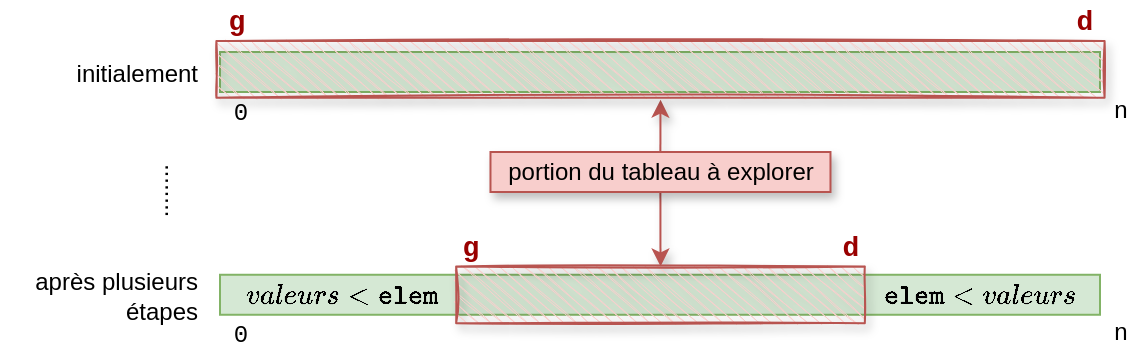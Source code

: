 <mxfile scale="4" border="0">
    <diagram id="zcjRhHv8CTLXdRoGBuVu" name="Page-1">
        <mxGraphModel dx="1186" dy="612" grid="1" gridSize="10" guides="1" tooltips="1" connect="1" arrows="1" fold="1" page="1" pageScale="1" pageWidth="583" pageHeight="827" math="1" shadow="0">
            <root>
                <mxCell id="0"/>
                <mxCell id="1" parent="0"/>
                <mxCell id="2" value="" style="whiteSpace=wrap;html=1;fillColor=#d5e8d4;strokeColor=#82b366;sketch=0;" parent="1" vertex="1">
                    <mxGeometry x="80" y="80" width="440" height="20" as="geometry"/>
                </mxCell>
                <mxCell id="3" value="&lt;font face=&quot;Courier New&quot;&gt;0&lt;/font&gt;" style="text;html=1;align=center;verticalAlign=middle;resizable=0;points=[];autosize=1;strokeColor=none;fillColor=none;sketch=1;" parent="1" vertex="1">
                    <mxGeometry x="80" y="100" width="20" height="20" as="geometry"/>
                </mxCell>
                <mxCell id="4" value="n" style="text;html=1;align=center;verticalAlign=middle;resizable=0;points=[];autosize=1;strokeColor=none;fillColor=none;fontFamily=Courier New;sketch=1;" parent="1" vertex="1">
                    <mxGeometry x="520" y="100" width="20" height="20" as="geometry"/>
                </mxCell>
                <mxCell id="6" value="&lt;font face=&quot;Courier New&quot; style=&quot;font-size: 14px;&quot;&gt;g&lt;/font&gt;" style="text;html=1;align=center;verticalAlign=middle;resizable=0;points=[];autosize=1;strokeColor=none;fillColor=none;sketch=1;fontStyle=1;fontSize=14;fontColor=#990000;" parent="1" vertex="1">
                    <mxGeometry x="78" y="54" width="20" height="20" as="geometry"/>
                </mxCell>
                <mxCell id="7" value="&lt;font face=&quot;Courier New&quot; style=&quot;font-size: 14px;&quot;&gt;d&lt;/font&gt;" style="text;html=1;align=center;verticalAlign=middle;resizable=0;points=[];autosize=1;strokeColor=none;fillColor=none;sketch=1;fontStyle=1;fontSize=14;fontColor=#990000;" parent="1" vertex="1">
                    <mxGeometry x="502" y="54" width="20" height="20" as="geometry"/>
                </mxCell>
                <mxCell id="21" style="edgeStyle=orthogonalEdgeStyle;html=1;curved=1;fillColor=#f8cecc;strokeColor=#b85450;shadow=1;" parent="1" source="20" target="8" edge="1">
                    <mxGeometry relative="1" as="geometry"/>
                </mxCell>
                <mxCell id="28" style="edgeStyle=orthogonalEdgeStyle;html=1;fontColor=#990000;curved=1;fillColor=#f8cecc;strokeColor=#b85450;shadow=1;" edge="1" parent="1" source="20" target="26">
                    <mxGeometry relative="1" as="geometry"/>
                </mxCell>
                <mxCell id="20" value="portion du tableau à explorer" style="text;html=1;align=center;verticalAlign=middle;resizable=0;points=[];autosize=1;strokeColor=#b85450;fillColor=#f8cecc;fontFamily=Helvetica;shadow=1;" parent="1" vertex="1">
                    <mxGeometry x="215.24" y="130" width="170" height="20" as="geometry"/>
                </mxCell>
                <mxCell id="8" value="" style="whiteSpace=wrap;html=1;fontFamily=Courier New;sketch=1;fillColor=#f8cecc;strokeColor=#b85450;rotation=90;strokeWidth=1;perimeterSpacing=1;shadow=1;" parent="1" vertex="1">
                    <mxGeometry x="286.06" y="-133.38" width="28.37" height="444.1" as="geometry"/>
                </mxCell>
                <mxCell id="22" value="initialement" style="text;html=1;align=right;verticalAlign=middle;resizable=0;points=[];autosize=1;strokeColor=none;fillColor=none;fontColor=#000000;" vertex="1" parent="1">
                    <mxGeometry x="-10" y="80.67" width="80" height="20" as="geometry"/>
                </mxCell>
                <mxCell id="23" value="" style="whiteSpace=wrap;html=1;fillColor=#d5e8d4;strokeColor=#82b366;sketch=0;" vertex="1" parent="1">
                    <mxGeometry x="80" y="191.38" width="440" height="20" as="geometry"/>
                </mxCell>
                <mxCell id="24" value="&lt;font face=&quot;Courier New&quot; style=&quot;font-size: 14px;&quot;&gt;g&lt;/font&gt;" style="text;html=1;align=center;verticalAlign=middle;resizable=0;points=[];autosize=1;strokeColor=none;fillColor=none;sketch=1;fontStyle=1;fontSize=14;fontColor=#990000;" vertex="1" parent="1">
                    <mxGeometry x="195.24" y="167.05" width="20" height="20" as="geometry"/>
                </mxCell>
                <mxCell id="25" value="&lt;font face=&quot;Courier New&quot; style=&quot;font-size: 14px;&quot;&gt;d&lt;/font&gt;" style="text;html=1;align=center;verticalAlign=middle;resizable=0;points=[];autosize=1;strokeColor=none;fillColor=none;sketch=1;fontStyle=1;fontSize=14;fontColor=#990000;" vertex="1" parent="1">
                    <mxGeometry x="385.24" y="167.05" width="20" height="20" as="geometry"/>
                </mxCell>
                <mxCell id="26" value="" style="whiteSpace=wrap;html=1;fontFamily=Courier New;sketch=1;fillColor=#f8cecc;strokeColor=#b85450;rotation=90;shadow=1;" vertex="1" parent="1">
                    <mxGeometry x="286.06" y="99.21" width="28.37" height="204.34" as="geometry"/>
                </mxCell>
                <mxCell id="27" value="après plusieurs&lt;br&gt;étapes" style="text;html=1;align=right;verticalAlign=middle;resizable=0;points=[];autosize=1;strokeColor=none;fillColor=none;fontColor=#000000;" vertex="1" parent="1">
                    <mxGeometry x="-30" y="187.05" width="100" height="30" as="geometry"/>
                </mxCell>
                <mxCell id="29" value="&lt;font face=&quot;Courier New&quot;&gt;0&lt;/font&gt;" style="text;html=1;align=center;verticalAlign=middle;resizable=0;points=[];autosize=1;strokeColor=none;fillColor=none;sketch=1;" vertex="1" parent="1">
                    <mxGeometry x="80" y="211.38" width="20" height="20" as="geometry"/>
                </mxCell>
                <mxCell id="30" value="n" style="text;html=1;align=center;verticalAlign=middle;resizable=0;points=[];autosize=1;strokeColor=none;fillColor=none;fontFamily=Courier New;sketch=1;" vertex="1" parent="1">
                    <mxGeometry x="520" y="211.38" width="20" height="20" as="geometry"/>
                </mxCell>
                <mxCell id="31" value="$$valeurs &amp;lt; \texttt{elem}$$" style="text;html=1;align=center;verticalAlign=middle;resizable=0;points=[];autosize=1;strokeColor=none;fillColor=none;fontFamily=Helvetica;sketch=1;" vertex="1" parent="1">
                    <mxGeometry x="60.82" y="192.06" width="160" height="20" as="geometry"/>
                </mxCell>
                <mxCell id="32" value="$$\texttt{elem} &amp;lt; valeurs$$" style="text;html=1;align=center;verticalAlign=middle;resizable=0;points=[];autosize=1;strokeColor=none;fillColor=none;fontFamily=Helvetica;sketch=1;" vertex="1" parent="1">
                    <mxGeometry x="380" y="192.05" width="160" height="20" as="geometry"/>
                </mxCell>
                <mxCell id="33" value="........" style="text;html=1;align=right;verticalAlign=middle;resizable=0;points=[];autosize=1;strokeColor=none;fillColor=none;fontColor=#000000;horizontal=0;" vertex="1" parent="1">
                    <mxGeometry x="30" y="135" width="40" height="20" as="geometry"/>
                </mxCell>
            </root>
        </mxGraphModel>
    </diagram>
</mxfile>